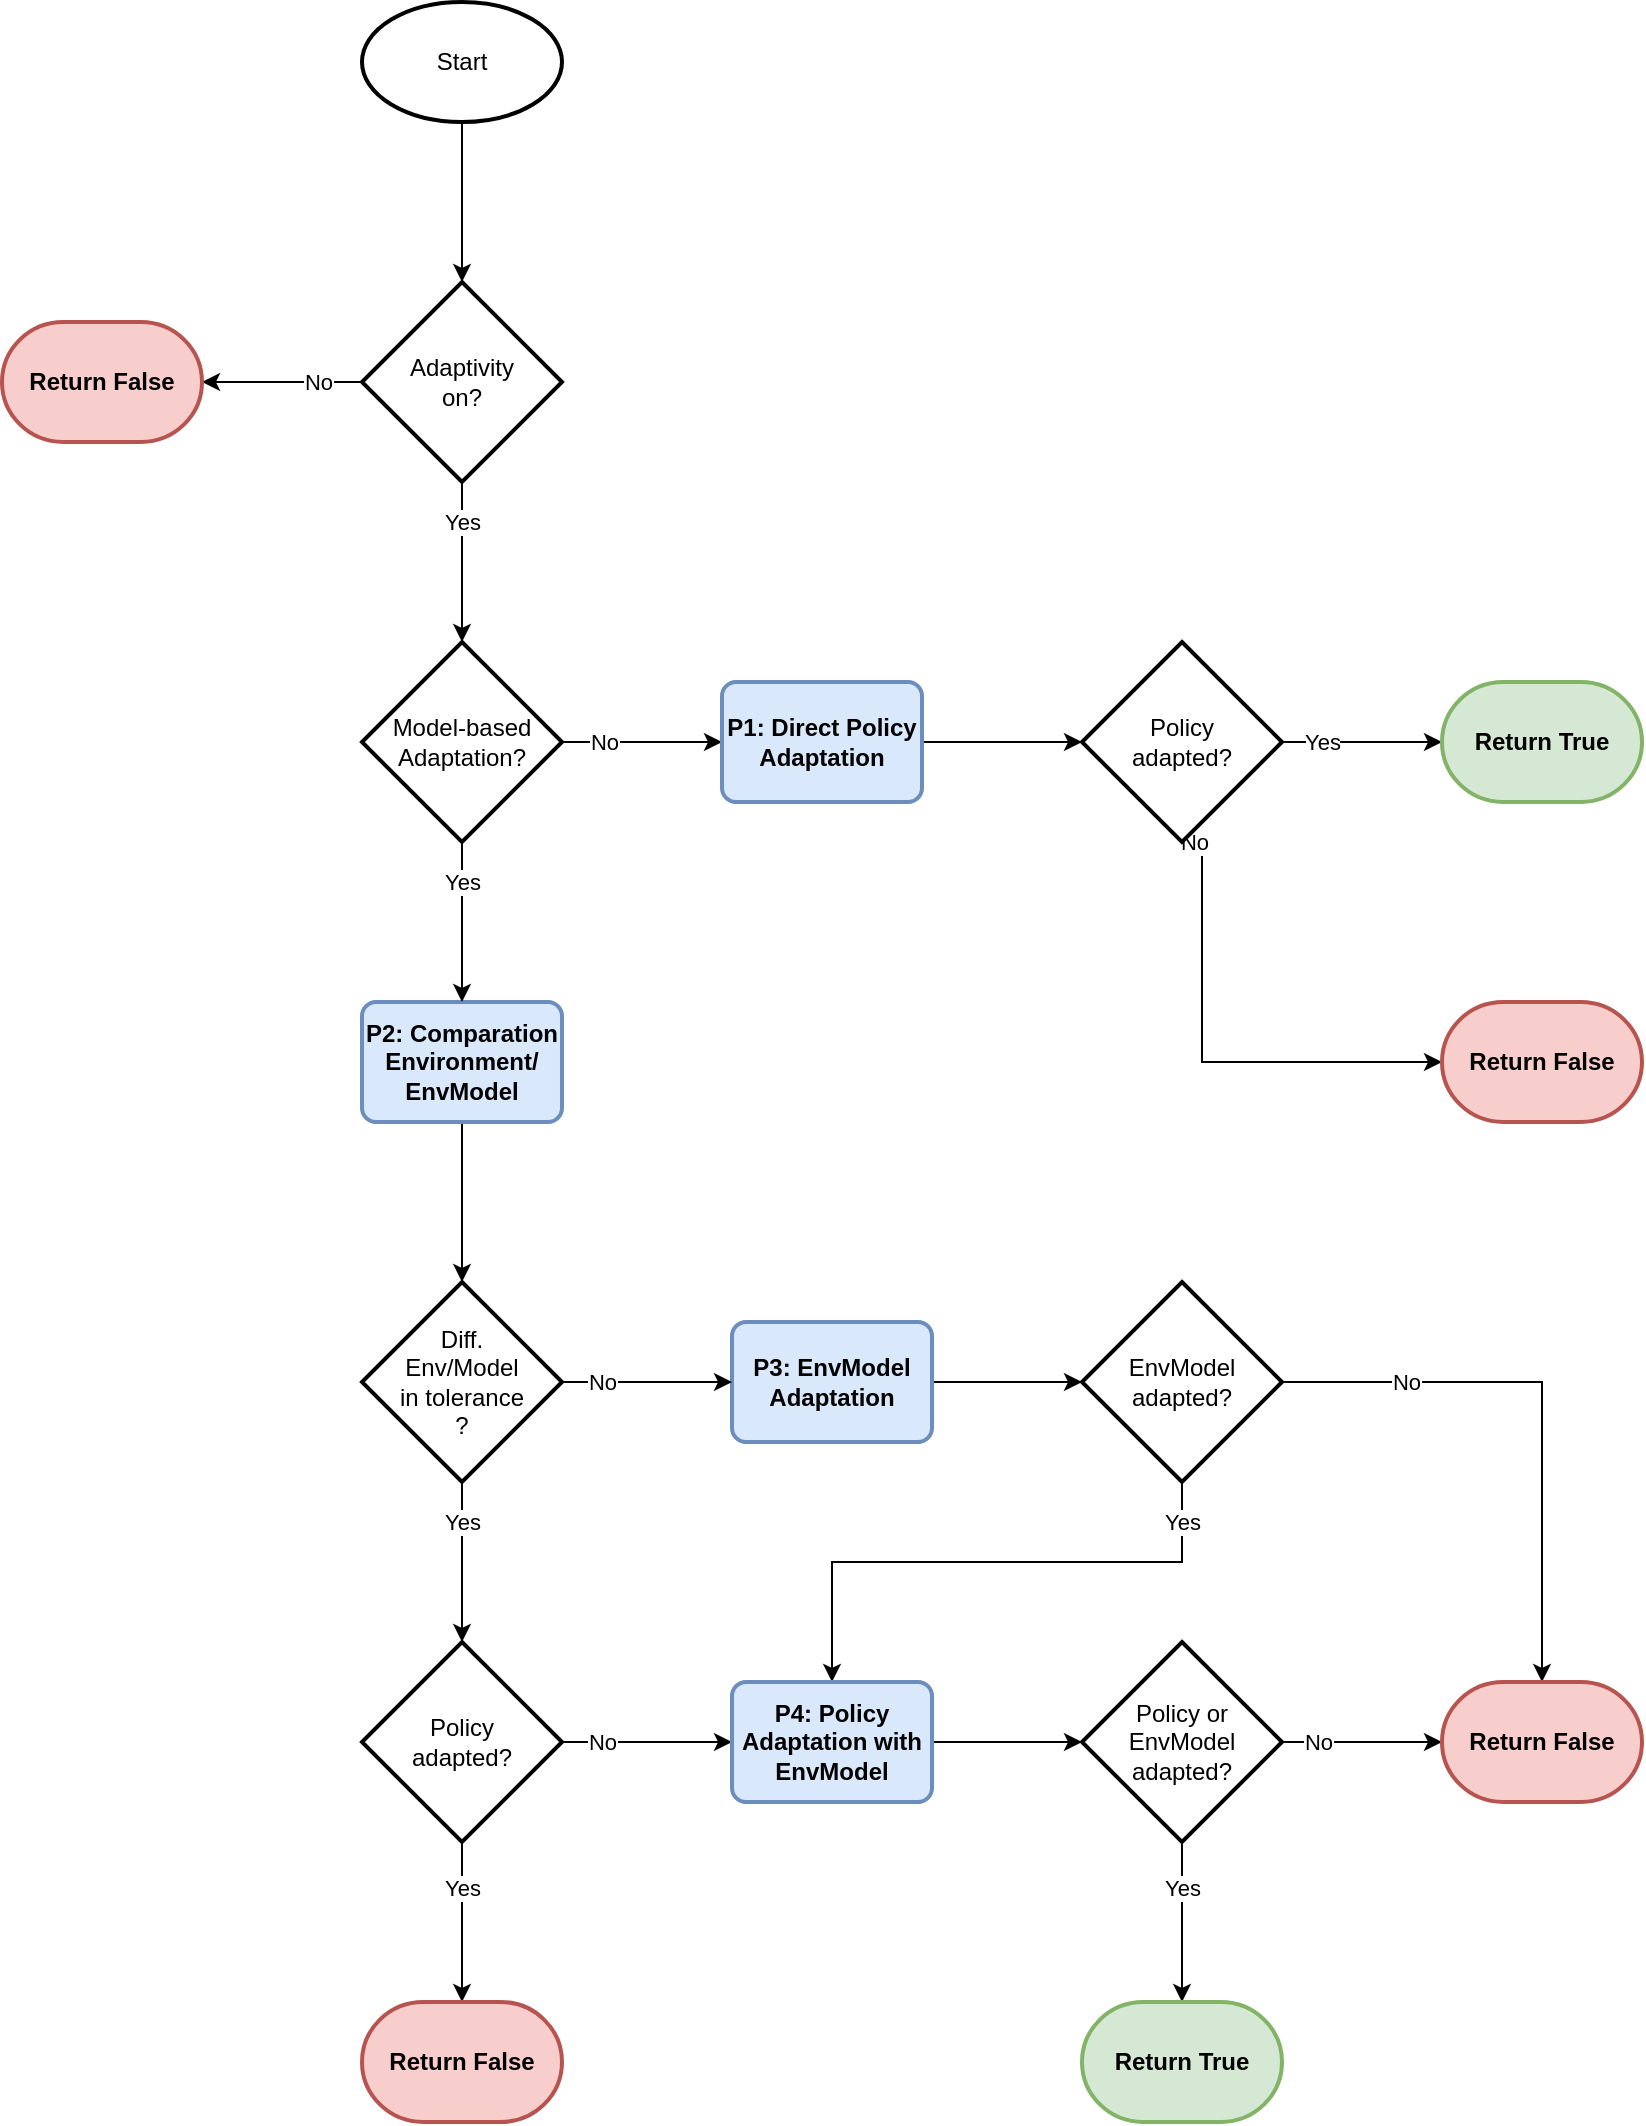 <mxfile version="14.9.6" type="device"><diagram id="C5RBs43oDa-KdzZeNtuy" name="Page-1"><mxGraphModel dx="2856" dy="1209" grid="1" gridSize="10" guides="1" tooltips="1" connect="1" arrows="1" fold="1" page="1" pageScale="1" pageWidth="1169" pageHeight="1654" math="0" shadow="0"><root><mxCell id="WIyWlLk6GJQsqaUBKTNV-0"/><mxCell id="WIyWlLk6GJQsqaUBKTNV-1" parent="WIyWlLk6GJQsqaUBKTNV-0"/><mxCell id="0M0FftbfuR0LJJCFjt2--46" value="" style="edgeStyle=orthogonalEdgeStyle;rounded=0;orthogonalLoop=1;jettySize=auto;html=1;" parent="WIyWlLk6GJQsqaUBKTNV-1" source="0M0FftbfuR0LJJCFjt2--0" target="0M0FftbfuR0LJJCFjt2--1" edge="1"><mxGeometry relative="1" as="geometry"/></mxCell><mxCell id="0M0FftbfuR0LJJCFjt2--0" value="Start" style="strokeWidth=2;html=1;shape=mxgraph.flowchart.start_1;whiteSpace=wrap;" parent="WIyWlLk6GJQsqaUBKTNV-1" vertex="1"><mxGeometry x="330" y="40" width="100" height="60" as="geometry"/></mxCell><mxCell id="0M0FftbfuR0LJJCFjt2--4" value="No" style="edgeStyle=orthogonalEdgeStyle;rounded=0;orthogonalLoop=1;jettySize=auto;html=1;exitX=0;exitY=0.5;exitDx=0;exitDy=0;exitPerimeter=0;" parent="WIyWlLk6GJQsqaUBKTNV-1" source="0M0FftbfuR0LJJCFjt2--1" target="0M0FftbfuR0LJJCFjt2--3" edge="1"><mxGeometry x="-0.455" relative="1" as="geometry"><mxPoint as="offset"/></mxGeometry></mxCell><mxCell id="HRx4TnJe2ev7AMMUYJi7-1" value="Yes" style="edgeStyle=orthogonalEdgeStyle;rounded=0;orthogonalLoop=1;jettySize=auto;html=1;" parent="WIyWlLk6GJQsqaUBKTNV-1" source="0M0FftbfuR0LJJCFjt2--1" target="HRx4TnJe2ev7AMMUYJi7-0" edge="1"><mxGeometry x="-0.5" relative="1" as="geometry"><Array as="points"><mxPoint x="380" y="280"/><mxPoint x="380" y="280"/></Array><mxPoint as="offset"/></mxGeometry></mxCell><mxCell id="0M0FftbfuR0LJJCFjt2--1" value="Adaptivity&lt;br&gt;on?" style="strokeWidth=2;html=1;shape=mxgraph.flowchart.decision;whiteSpace=wrap;" parent="WIyWlLk6GJQsqaUBKTNV-1" vertex="1"><mxGeometry x="330" y="180" width="100" height="100" as="geometry"/></mxCell><mxCell id="0M0FftbfuR0LJJCFjt2--3" value="Return False" style="strokeWidth=2;html=1;shape=mxgraph.flowchart.terminator;whiteSpace=wrap;fillColor=#f8cecc;strokeColor=#b85450;fontStyle=1" parent="WIyWlLk6GJQsqaUBKTNV-1" vertex="1"><mxGeometry x="150" y="200" width="100" height="60" as="geometry"/></mxCell><mxCell id="0M0FftbfuR0LJJCFjt2--55" value="" style="edgeStyle=orthogonalEdgeStyle;rounded=0;orthogonalLoop=1;jettySize=auto;html=1;" parent="WIyWlLk6GJQsqaUBKTNV-1" source="0M0FftbfuR0LJJCFjt2--5" target="0M0FftbfuR0LJJCFjt2--47" edge="1"><mxGeometry relative="1" as="geometry"/></mxCell><mxCell id="0M0FftbfuR0LJJCFjt2--5" value="P2: Comparation&lt;br&gt;Environment/&lt;br&gt;EnvModel" style="rounded=1;whiteSpace=wrap;html=1;absoluteArcSize=1;arcSize=14;strokeWidth=2;fillColor=#dae8fc;strokeColor=#6c8ebf;fontStyle=1" parent="WIyWlLk6GJQsqaUBKTNV-1" vertex="1"><mxGeometry x="330" y="540" width="100" height="60" as="geometry"/></mxCell><mxCell id="0M0FftbfuR0LJJCFjt2--38" value="No" style="edgeStyle=orthogonalEdgeStyle;rounded=0;orthogonalLoop=1;jettySize=auto;html=1;" parent="WIyWlLk6GJQsqaUBKTNV-1" source="0M0FftbfuR0LJJCFjt2--10" target="0M0FftbfuR0LJJCFjt2--16" edge="1"><mxGeometry x="-0.529" relative="1" as="geometry"><mxPoint as="offset"/></mxGeometry></mxCell><mxCell id="0M0FftbfuR0LJJCFjt2--40" value="Yes" style="edgeStyle=orthogonalEdgeStyle;rounded=0;orthogonalLoop=1;jettySize=auto;html=1;entryX=0.5;entryY=0;entryDx=0;entryDy=0;entryPerimeter=0;" parent="WIyWlLk6GJQsqaUBKTNV-1" source="0M0FftbfuR0LJJCFjt2--10" edge="1" target="BZtYLOJs1JRZnZQAPjEJ-0"><mxGeometry x="-0.429" relative="1" as="geometry"><Array as="points"/><mxPoint as="offset"/><mxPoint x="380" y="1030" as="targetPoint"/></mxGeometry></mxCell><mxCell id="0M0FftbfuR0LJJCFjt2--10" value="Policy&lt;br&gt;adapted?" style="strokeWidth=2;html=1;shape=mxgraph.flowchart.decision;whiteSpace=wrap;" parent="WIyWlLk6GJQsqaUBKTNV-1" vertex="1"><mxGeometry x="330" y="860" width="100" height="100" as="geometry"/></mxCell><mxCell id="0M0FftbfuR0LJJCFjt2--37" value="No" style="edgeStyle=orthogonalEdgeStyle;rounded=0;orthogonalLoop=1;jettySize=auto;html=1;entryX=0.5;entryY=0;entryDx=0;entryDy=0;entryPerimeter=0;" parent="WIyWlLk6GJQsqaUBKTNV-1" source="0M0FftbfuR0LJJCFjt2--12" target="0M0FftbfuR0LJJCFjt2--42" edge="1"><mxGeometry x="-0.556" relative="1" as="geometry"><mxPoint as="offset"/><mxPoint x="880.0" y="730" as="targetPoint"/></mxGeometry></mxCell><mxCell id="0M0FftbfuR0LJJCFjt2--51" value="Yes" style="edgeStyle=orthogonalEdgeStyle;rounded=0;orthogonalLoop=1;jettySize=auto;html=1;entryX=0.5;entryY=0;entryDx=0;entryDy=0;exitX=0.5;exitY=1;exitDx=0;exitDy=0;exitPerimeter=0;" parent="WIyWlLk6GJQsqaUBKTNV-1" source="0M0FftbfuR0LJJCFjt2--12" target="0M0FftbfuR0LJJCFjt2--16" edge="1"><mxGeometry x="-0.86" relative="1" as="geometry"><Array as="points"><mxPoint x="740" y="820"/><mxPoint x="565" y="820"/></Array><mxPoint as="offset"/></mxGeometry></mxCell><mxCell id="0M0FftbfuR0LJJCFjt2--12" value="EnvModel&lt;br&gt;adapted?" style="strokeWidth=2;html=1;shape=mxgraph.flowchart.decision;whiteSpace=wrap;" parent="WIyWlLk6GJQsqaUBKTNV-1" vertex="1"><mxGeometry x="690" y="680" width="100" height="100" as="geometry"/></mxCell><mxCell id="0M0FftbfuR0LJJCFjt2--35" value="" style="edgeStyle=orthogonalEdgeStyle;rounded=0;orthogonalLoop=1;jettySize=auto;html=1;" parent="WIyWlLk6GJQsqaUBKTNV-1" source="0M0FftbfuR0LJJCFjt2--14" target="0M0FftbfuR0LJJCFjt2--12" edge="1"><mxGeometry relative="1" as="geometry"/></mxCell><mxCell id="0M0FftbfuR0LJJCFjt2--14" value="P3: EnvModel&lt;br&gt;Adaptation" style="rounded=1;whiteSpace=wrap;html=1;absoluteArcSize=1;arcSize=14;strokeWidth=2;fillColor=#dae8fc;strokeColor=#6c8ebf;fontStyle=1" parent="WIyWlLk6GJQsqaUBKTNV-1" vertex="1"><mxGeometry x="515" y="700" width="100" height="60" as="geometry"/></mxCell><mxCell id="0M0FftbfuR0LJJCFjt2--39" value="" style="edgeStyle=orthogonalEdgeStyle;rounded=0;orthogonalLoop=1;jettySize=auto;html=1;" parent="WIyWlLk6GJQsqaUBKTNV-1" source="0M0FftbfuR0LJJCFjt2--16" target="0M0FftbfuR0LJJCFjt2--22" edge="1"><mxGeometry relative="1" as="geometry"/></mxCell><mxCell id="0M0FftbfuR0LJJCFjt2--16" value="P4: Policy Adaptation with EnvModel" style="rounded=1;whiteSpace=wrap;html=1;absoluteArcSize=1;arcSize=14;strokeWidth=2;fontStyle=1;fillColor=#dae8fc;strokeColor=#6c8ebf;" parent="WIyWlLk6GJQsqaUBKTNV-1" vertex="1"><mxGeometry x="515" y="880" width="100" height="60" as="geometry"/></mxCell><mxCell id="0M0FftbfuR0LJJCFjt2--43" value="No" style="edgeStyle=orthogonalEdgeStyle;rounded=0;orthogonalLoop=1;jettySize=auto;html=1;" parent="WIyWlLk6GJQsqaUBKTNV-1" source="0M0FftbfuR0LJJCFjt2--22" target="0M0FftbfuR0LJJCFjt2--42" edge="1"><mxGeometry x="-0.556" relative="1" as="geometry"><mxPoint as="offset"/></mxGeometry></mxCell><mxCell id="0M0FftbfuR0LJJCFjt2--44" value="Yes" style="edgeStyle=orthogonalEdgeStyle;rounded=0;orthogonalLoop=1;jettySize=auto;html=1;" parent="WIyWlLk6GJQsqaUBKTNV-1" source="0M0FftbfuR0LJJCFjt2--22" target="0M0FftbfuR0LJJCFjt2--41" edge="1"><mxGeometry x="-0.429" relative="1" as="geometry"><Array as="points"><mxPoint x="740" y="980"/><mxPoint x="740" y="980"/></Array><mxPoint as="offset"/></mxGeometry></mxCell><mxCell id="0M0FftbfuR0LJJCFjt2--22" value="Policy or EnvModel&lt;br&gt;adapted?" style="strokeWidth=2;html=1;shape=mxgraph.flowchart.decision;whiteSpace=wrap;" parent="WIyWlLk6GJQsqaUBKTNV-1" vertex="1"><mxGeometry x="690" y="860" width="100" height="100" as="geometry"/></mxCell><mxCell id="0M0FftbfuR0LJJCFjt2--41" value="Return True" style="strokeWidth=2;html=1;shape=mxgraph.flowchart.terminator;whiteSpace=wrap;strokeColor=#82b366;fillColor=#d5e8d4;fontStyle=1" parent="WIyWlLk6GJQsqaUBKTNV-1" vertex="1"><mxGeometry x="690" y="1040" width="100" height="60" as="geometry"/></mxCell><mxCell id="0M0FftbfuR0LJJCFjt2--42" value="Return False" style="strokeWidth=2;html=1;shape=mxgraph.flowchart.terminator;whiteSpace=wrap;fillColor=#f8cecc;strokeColor=#b85450;fontStyle=1" parent="WIyWlLk6GJQsqaUBKTNV-1" vertex="1"><mxGeometry x="870" y="880" width="100" height="60" as="geometry"/></mxCell><mxCell id="0M0FftbfuR0LJJCFjt2--49" value="Yes" style="edgeStyle=orthogonalEdgeStyle;rounded=0;orthogonalLoop=1;jettySize=auto;html=1;" parent="WIyWlLk6GJQsqaUBKTNV-1" source="0M0FftbfuR0LJJCFjt2--47" target="0M0FftbfuR0LJJCFjt2--10" edge="1"><mxGeometry x="-0.5" relative="1" as="geometry"><mxPoint as="offset"/></mxGeometry></mxCell><mxCell id="0M0FftbfuR0LJJCFjt2--50" value="No" style="edgeStyle=orthogonalEdgeStyle;rounded=0;orthogonalLoop=1;jettySize=auto;html=1;" parent="WIyWlLk6GJQsqaUBKTNV-1" source="0M0FftbfuR0LJJCFjt2--47" target="0M0FftbfuR0LJJCFjt2--14" edge="1"><mxGeometry x="-0.529" relative="1" as="geometry"><mxPoint as="offset"/></mxGeometry></mxCell><mxCell id="0M0FftbfuR0LJJCFjt2--47" value="Diff. &lt;br&gt;Env/Model&lt;br&gt;in tolerance&lt;br&gt;?" style="strokeWidth=2;html=1;shape=mxgraph.flowchart.decision;whiteSpace=wrap;" parent="WIyWlLk6GJQsqaUBKTNV-1" vertex="1"><mxGeometry x="330" y="680" width="100" height="100" as="geometry"/></mxCell><mxCell id="HRx4TnJe2ev7AMMUYJi7-2" value="Yes" style="edgeStyle=orthogonalEdgeStyle;rounded=0;orthogonalLoop=1;jettySize=auto;html=1;exitX=0.5;exitY=1;exitDx=0;exitDy=0;exitPerimeter=0;entryX=0.5;entryY=0;entryDx=0;entryDy=0;" parent="WIyWlLk6GJQsqaUBKTNV-1" source="HRx4TnJe2ev7AMMUYJi7-0" target="0M0FftbfuR0LJJCFjt2--5" edge="1"><mxGeometry x="-0.5" relative="1" as="geometry"><mxPoint as="offset"/><mxPoint x="380" y="540" as="targetPoint"/></mxGeometry></mxCell><mxCell id="BZtYLOJs1JRZnZQAPjEJ-10" value="No" style="edgeStyle=orthogonalEdgeStyle;rounded=0;orthogonalLoop=1;jettySize=auto;html=1;" parent="WIyWlLk6GJQsqaUBKTNV-1" source="HRx4TnJe2ev7AMMUYJi7-0" target="BZtYLOJs1JRZnZQAPjEJ-1" edge="1"><mxGeometry x="-0.482" relative="1" as="geometry"><mxPoint as="offset"/></mxGeometry></mxCell><mxCell id="HRx4TnJe2ev7AMMUYJi7-0" value="Model-based&lt;br&gt;Adaptation?" style="strokeWidth=2;html=1;shape=mxgraph.flowchart.decision;whiteSpace=wrap;" parent="WIyWlLk6GJQsqaUBKTNV-1" vertex="1"><mxGeometry x="330" y="360" width="100" height="100" as="geometry"/></mxCell><mxCell id="BZtYLOJs1JRZnZQAPjEJ-0" value="Return False" style="strokeWidth=2;html=1;shape=mxgraph.flowchart.terminator;whiteSpace=wrap;fillColor=#f8cecc;strokeColor=#b85450;fontStyle=1" parent="WIyWlLk6GJQsqaUBKTNV-1" vertex="1"><mxGeometry x="330" y="1040" width="100" height="60" as="geometry"/></mxCell><mxCell id="BZtYLOJs1JRZnZQAPjEJ-11" value="" style="edgeStyle=orthogonalEdgeStyle;rounded=0;orthogonalLoop=1;jettySize=auto;html=1;" parent="WIyWlLk6GJQsqaUBKTNV-1" source="BZtYLOJs1JRZnZQAPjEJ-1" target="BZtYLOJs1JRZnZQAPjEJ-3" edge="1"><mxGeometry relative="1" as="geometry"/></mxCell><mxCell id="BZtYLOJs1JRZnZQAPjEJ-1" value="P1: Direct Policy Adaptation" style="rounded=1;whiteSpace=wrap;html=1;absoluteArcSize=1;arcSize=14;strokeWidth=2;fontStyle=1;fillColor=#dae8fc;strokeColor=#6c8ebf;" parent="WIyWlLk6GJQsqaUBKTNV-1" vertex="1"><mxGeometry x="510" y="380" width="100" height="60" as="geometry"/></mxCell><mxCell id="BZtYLOJs1JRZnZQAPjEJ-12" value="Yes" style="edgeStyle=orthogonalEdgeStyle;rounded=0;orthogonalLoop=1;jettySize=auto;html=1;" parent="WIyWlLk6GJQsqaUBKTNV-1" source="BZtYLOJs1JRZnZQAPjEJ-3" target="BZtYLOJs1JRZnZQAPjEJ-7" edge="1"><mxGeometry x="-0.511" relative="1" as="geometry"><mxPoint as="offset"/></mxGeometry></mxCell><mxCell id="BZtYLOJs1JRZnZQAPjEJ-13" value="No" style="edgeStyle=orthogonalEdgeStyle;rounded=0;orthogonalLoop=1;jettySize=auto;html=1;entryX=0;entryY=0.5;entryDx=0;entryDy=0;entryPerimeter=0;exitX=0.5;exitY=1;exitDx=0;exitDy=0;exitPerimeter=0;" parent="WIyWlLk6GJQsqaUBKTNV-1" source="BZtYLOJs1JRZnZQAPjEJ-3" target="VhQmSeDxIN608VrbzG-C-1" edge="1"><mxGeometry x="-0.949" relative="1" as="geometry"><mxPoint as="offset"/><Array as="points"><mxPoint x="750" y="570"/></Array></mxGeometry></mxCell><mxCell id="BZtYLOJs1JRZnZQAPjEJ-3" value="Policy &lt;br&gt;adapted?" style="strokeWidth=2;html=1;shape=mxgraph.flowchart.decision;whiteSpace=wrap;" parent="WIyWlLk6GJQsqaUBKTNV-1" vertex="1"><mxGeometry x="690" y="360" width="100" height="100" as="geometry"/></mxCell><mxCell id="BZtYLOJs1JRZnZQAPjEJ-7" value="Return True" style="strokeWidth=2;html=1;shape=mxgraph.flowchart.terminator;whiteSpace=wrap;strokeColor=#82b366;fillColor=#d5e8d4;fontStyle=1" parent="WIyWlLk6GJQsqaUBKTNV-1" vertex="1"><mxGeometry x="870" y="380" width="100" height="60" as="geometry"/></mxCell><mxCell id="VhQmSeDxIN608VrbzG-C-1" value="Return False" style="strokeWidth=2;html=1;shape=mxgraph.flowchart.terminator;whiteSpace=wrap;fillColor=#f8cecc;strokeColor=#b85450;fontStyle=1" vertex="1" parent="WIyWlLk6GJQsqaUBKTNV-1"><mxGeometry x="870" y="540" width="100" height="60" as="geometry"/></mxCell></root></mxGraphModel></diagram></mxfile>